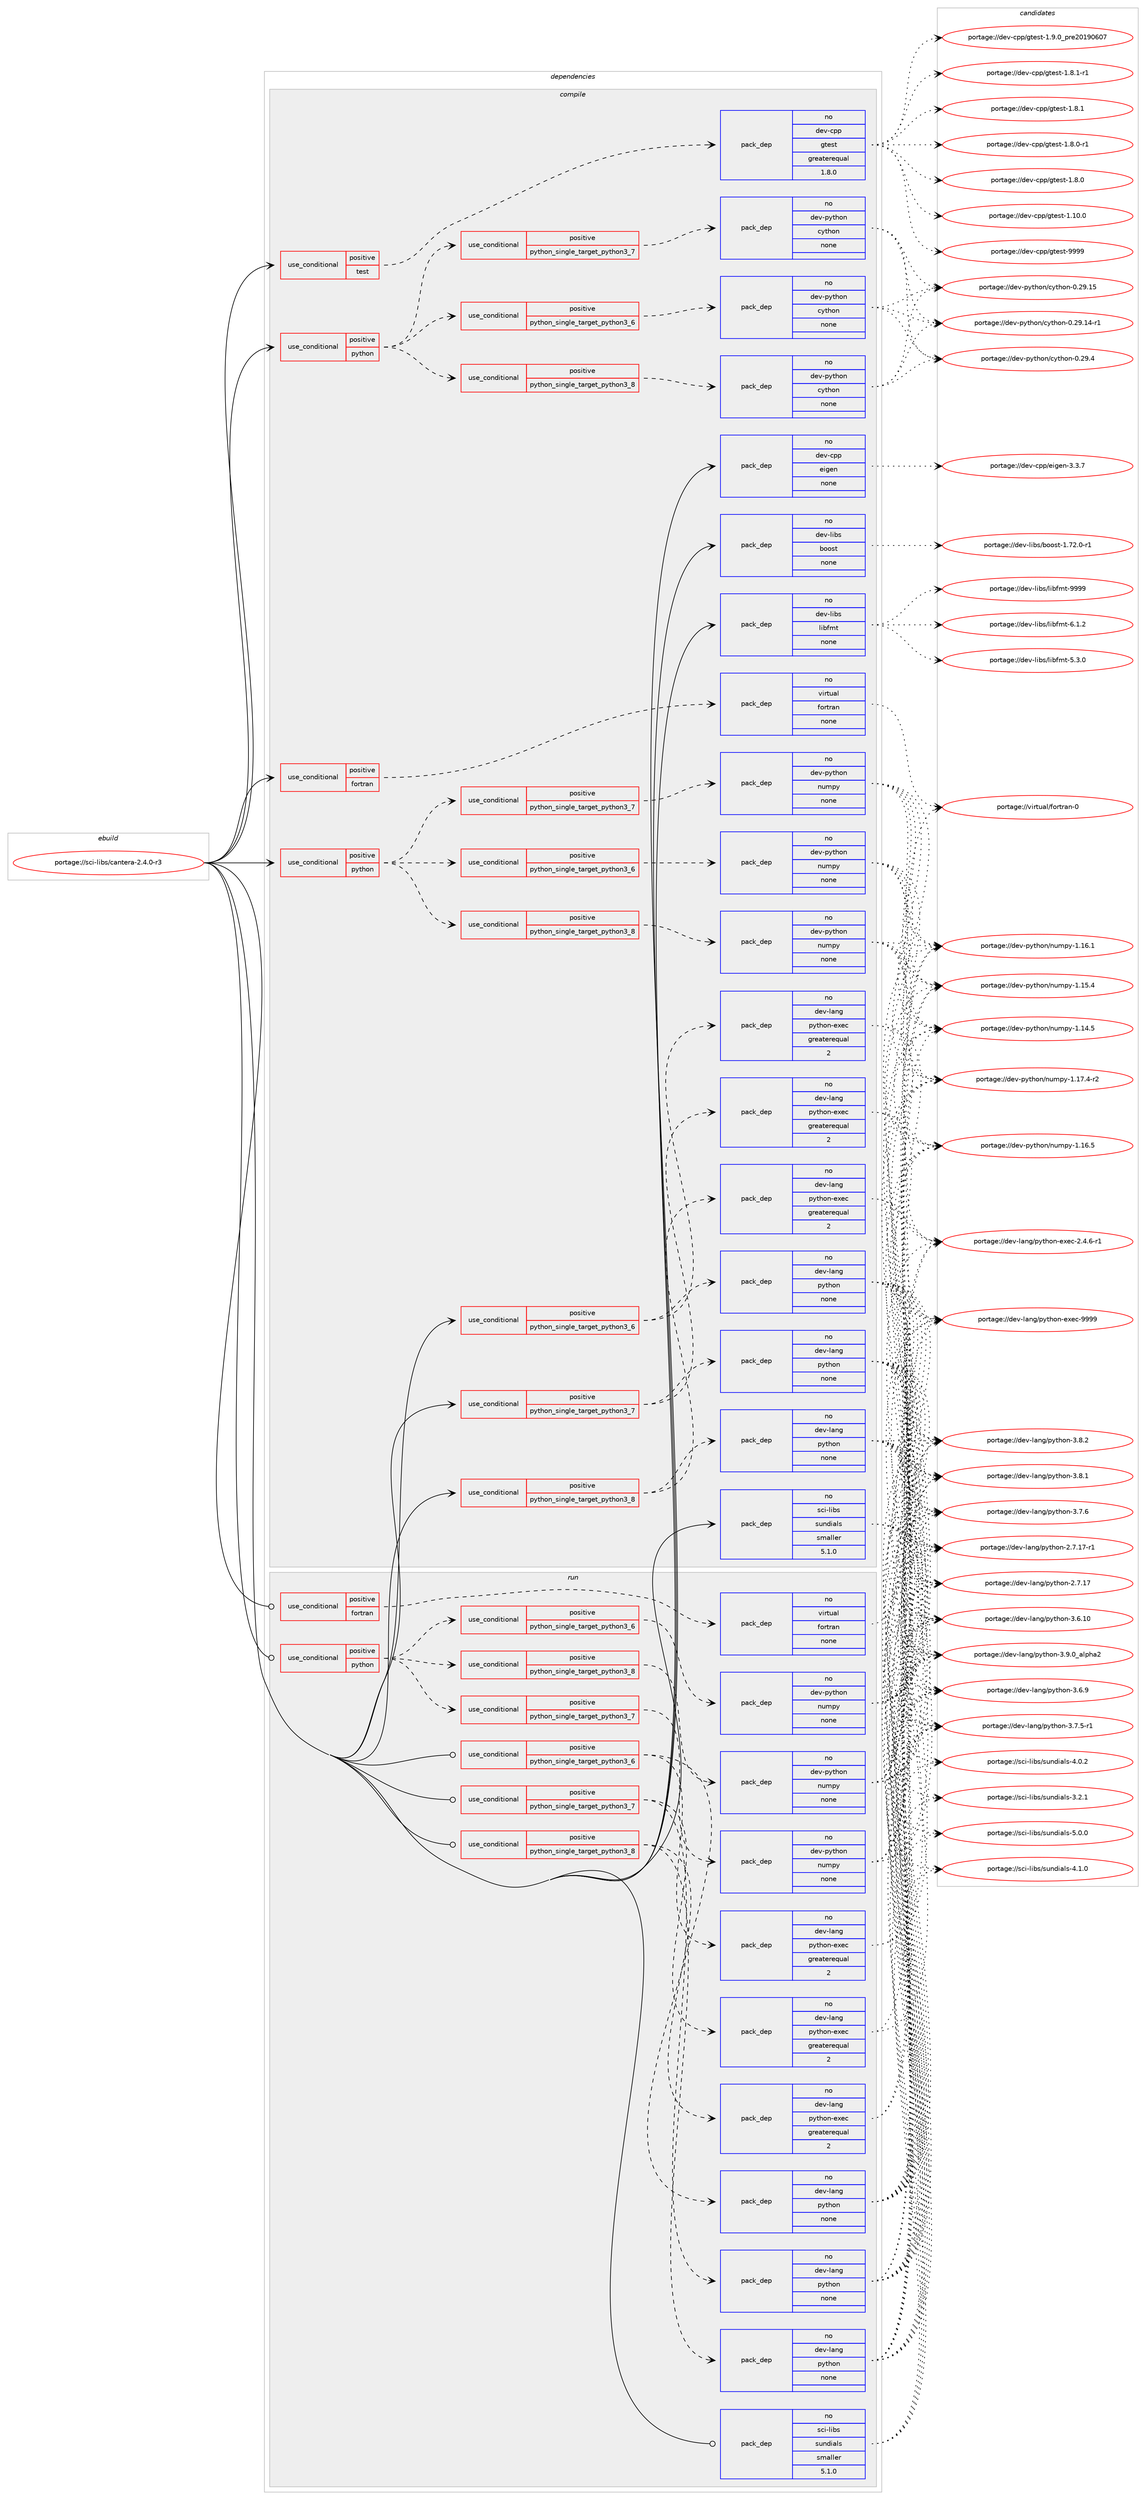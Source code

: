 digraph prolog {

# *************
# Graph options
# *************

newrank=true;
concentrate=true;
compound=true;
graph [rankdir=LR,fontname=Helvetica,fontsize=10,ranksep=1.5];#, ranksep=2.5, nodesep=0.2];
edge  [arrowhead=vee];
node  [fontname=Helvetica,fontsize=10];

# **********
# The ebuild
# **********

subgraph cluster_leftcol {
color=gray;
rank=same;
label=<<i>ebuild</i>>;
id [label="portage://sci-libs/cantera-2.4.0-r3", color=red, width=4, href="../sci-libs/cantera-2.4.0-r3.svg"];
}

# ****************
# The dependencies
# ****************

subgraph cluster_midcol {
color=gray;
label=<<i>dependencies</i>>;
subgraph cluster_compile {
fillcolor="#eeeeee";
style=filled;
label=<<i>compile</i>>;
subgraph cond11691 {
dependency55446 [label=<<TABLE BORDER="0" CELLBORDER="1" CELLSPACING="0" CELLPADDING="4"><TR><TD ROWSPAN="3" CELLPADDING="10">use_conditional</TD></TR><TR><TD>positive</TD></TR><TR><TD>fortran</TD></TR></TABLE>>, shape=none, color=red];
subgraph pack42572 {
dependency55447 [label=<<TABLE BORDER="0" CELLBORDER="1" CELLSPACING="0" CELLPADDING="4" WIDTH="220"><TR><TD ROWSPAN="6" CELLPADDING="30">pack_dep</TD></TR><TR><TD WIDTH="110">no</TD></TR><TR><TD>virtual</TD></TR><TR><TD>fortran</TD></TR><TR><TD>none</TD></TR><TR><TD></TD></TR></TABLE>>, shape=none, color=blue];
}
dependency55446:e -> dependency55447:w [weight=20,style="dashed",arrowhead="vee"];
}
id:e -> dependency55446:w [weight=20,style="solid",arrowhead="vee"];
subgraph cond11692 {
dependency55448 [label=<<TABLE BORDER="0" CELLBORDER="1" CELLSPACING="0" CELLPADDING="4"><TR><TD ROWSPAN="3" CELLPADDING="10">use_conditional</TD></TR><TR><TD>positive</TD></TR><TR><TD>python</TD></TR></TABLE>>, shape=none, color=red];
subgraph cond11693 {
dependency55449 [label=<<TABLE BORDER="0" CELLBORDER="1" CELLSPACING="0" CELLPADDING="4"><TR><TD ROWSPAN="3" CELLPADDING="10">use_conditional</TD></TR><TR><TD>positive</TD></TR><TR><TD>python_single_target_python3_6</TD></TR></TABLE>>, shape=none, color=red];
subgraph pack42573 {
dependency55450 [label=<<TABLE BORDER="0" CELLBORDER="1" CELLSPACING="0" CELLPADDING="4" WIDTH="220"><TR><TD ROWSPAN="6" CELLPADDING="30">pack_dep</TD></TR><TR><TD WIDTH="110">no</TD></TR><TR><TD>dev-python</TD></TR><TR><TD>cython</TD></TR><TR><TD>none</TD></TR><TR><TD></TD></TR></TABLE>>, shape=none, color=blue];
}
dependency55449:e -> dependency55450:w [weight=20,style="dashed",arrowhead="vee"];
}
dependency55448:e -> dependency55449:w [weight=20,style="dashed",arrowhead="vee"];
subgraph cond11694 {
dependency55451 [label=<<TABLE BORDER="0" CELLBORDER="1" CELLSPACING="0" CELLPADDING="4"><TR><TD ROWSPAN="3" CELLPADDING="10">use_conditional</TD></TR><TR><TD>positive</TD></TR><TR><TD>python_single_target_python3_7</TD></TR></TABLE>>, shape=none, color=red];
subgraph pack42574 {
dependency55452 [label=<<TABLE BORDER="0" CELLBORDER="1" CELLSPACING="0" CELLPADDING="4" WIDTH="220"><TR><TD ROWSPAN="6" CELLPADDING="30">pack_dep</TD></TR><TR><TD WIDTH="110">no</TD></TR><TR><TD>dev-python</TD></TR><TR><TD>cython</TD></TR><TR><TD>none</TD></TR><TR><TD></TD></TR></TABLE>>, shape=none, color=blue];
}
dependency55451:e -> dependency55452:w [weight=20,style="dashed",arrowhead="vee"];
}
dependency55448:e -> dependency55451:w [weight=20,style="dashed",arrowhead="vee"];
subgraph cond11695 {
dependency55453 [label=<<TABLE BORDER="0" CELLBORDER="1" CELLSPACING="0" CELLPADDING="4"><TR><TD ROWSPAN="3" CELLPADDING="10">use_conditional</TD></TR><TR><TD>positive</TD></TR><TR><TD>python_single_target_python3_8</TD></TR></TABLE>>, shape=none, color=red];
subgraph pack42575 {
dependency55454 [label=<<TABLE BORDER="0" CELLBORDER="1" CELLSPACING="0" CELLPADDING="4" WIDTH="220"><TR><TD ROWSPAN="6" CELLPADDING="30">pack_dep</TD></TR><TR><TD WIDTH="110">no</TD></TR><TR><TD>dev-python</TD></TR><TR><TD>cython</TD></TR><TR><TD>none</TD></TR><TR><TD></TD></TR></TABLE>>, shape=none, color=blue];
}
dependency55453:e -> dependency55454:w [weight=20,style="dashed",arrowhead="vee"];
}
dependency55448:e -> dependency55453:w [weight=20,style="dashed",arrowhead="vee"];
}
id:e -> dependency55448:w [weight=20,style="solid",arrowhead="vee"];
subgraph cond11696 {
dependency55455 [label=<<TABLE BORDER="0" CELLBORDER="1" CELLSPACING="0" CELLPADDING="4"><TR><TD ROWSPAN="3" CELLPADDING="10">use_conditional</TD></TR><TR><TD>positive</TD></TR><TR><TD>python</TD></TR></TABLE>>, shape=none, color=red];
subgraph cond11697 {
dependency55456 [label=<<TABLE BORDER="0" CELLBORDER="1" CELLSPACING="0" CELLPADDING="4"><TR><TD ROWSPAN="3" CELLPADDING="10">use_conditional</TD></TR><TR><TD>positive</TD></TR><TR><TD>python_single_target_python3_6</TD></TR></TABLE>>, shape=none, color=red];
subgraph pack42576 {
dependency55457 [label=<<TABLE BORDER="0" CELLBORDER="1" CELLSPACING="0" CELLPADDING="4" WIDTH="220"><TR><TD ROWSPAN="6" CELLPADDING="30">pack_dep</TD></TR><TR><TD WIDTH="110">no</TD></TR><TR><TD>dev-python</TD></TR><TR><TD>numpy</TD></TR><TR><TD>none</TD></TR><TR><TD></TD></TR></TABLE>>, shape=none, color=blue];
}
dependency55456:e -> dependency55457:w [weight=20,style="dashed",arrowhead="vee"];
}
dependency55455:e -> dependency55456:w [weight=20,style="dashed",arrowhead="vee"];
subgraph cond11698 {
dependency55458 [label=<<TABLE BORDER="0" CELLBORDER="1" CELLSPACING="0" CELLPADDING="4"><TR><TD ROWSPAN="3" CELLPADDING="10">use_conditional</TD></TR><TR><TD>positive</TD></TR><TR><TD>python_single_target_python3_7</TD></TR></TABLE>>, shape=none, color=red];
subgraph pack42577 {
dependency55459 [label=<<TABLE BORDER="0" CELLBORDER="1" CELLSPACING="0" CELLPADDING="4" WIDTH="220"><TR><TD ROWSPAN="6" CELLPADDING="30">pack_dep</TD></TR><TR><TD WIDTH="110">no</TD></TR><TR><TD>dev-python</TD></TR><TR><TD>numpy</TD></TR><TR><TD>none</TD></TR><TR><TD></TD></TR></TABLE>>, shape=none, color=blue];
}
dependency55458:e -> dependency55459:w [weight=20,style="dashed",arrowhead="vee"];
}
dependency55455:e -> dependency55458:w [weight=20,style="dashed",arrowhead="vee"];
subgraph cond11699 {
dependency55460 [label=<<TABLE BORDER="0" CELLBORDER="1" CELLSPACING="0" CELLPADDING="4"><TR><TD ROWSPAN="3" CELLPADDING="10">use_conditional</TD></TR><TR><TD>positive</TD></TR><TR><TD>python_single_target_python3_8</TD></TR></TABLE>>, shape=none, color=red];
subgraph pack42578 {
dependency55461 [label=<<TABLE BORDER="0" CELLBORDER="1" CELLSPACING="0" CELLPADDING="4" WIDTH="220"><TR><TD ROWSPAN="6" CELLPADDING="30">pack_dep</TD></TR><TR><TD WIDTH="110">no</TD></TR><TR><TD>dev-python</TD></TR><TR><TD>numpy</TD></TR><TR><TD>none</TD></TR><TR><TD></TD></TR></TABLE>>, shape=none, color=blue];
}
dependency55460:e -> dependency55461:w [weight=20,style="dashed",arrowhead="vee"];
}
dependency55455:e -> dependency55460:w [weight=20,style="dashed",arrowhead="vee"];
}
id:e -> dependency55455:w [weight=20,style="solid",arrowhead="vee"];
subgraph cond11700 {
dependency55462 [label=<<TABLE BORDER="0" CELLBORDER="1" CELLSPACING="0" CELLPADDING="4"><TR><TD ROWSPAN="3" CELLPADDING="10">use_conditional</TD></TR><TR><TD>positive</TD></TR><TR><TD>python_single_target_python3_6</TD></TR></TABLE>>, shape=none, color=red];
subgraph pack42579 {
dependency55463 [label=<<TABLE BORDER="0" CELLBORDER="1" CELLSPACING="0" CELLPADDING="4" WIDTH="220"><TR><TD ROWSPAN="6" CELLPADDING="30">pack_dep</TD></TR><TR><TD WIDTH="110">no</TD></TR><TR><TD>dev-lang</TD></TR><TR><TD>python</TD></TR><TR><TD>none</TD></TR><TR><TD></TD></TR></TABLE>>, shape=none, color=blue];
}
dependency55462:e -> dependency55463:w [weight=20,style="dashed",arrowhead="vee"];
subgraph pack42580 {
dependency55464 [label=<<TABLE BORDER="0" CELLBORDER="1" CELLSPACING="0" CELLPADDING="4" WIDTH="220"><TR><TD ROWSPAN="6" CELLPADDING="30">pack_dep</TD></TR><TR><TD WIDTH="110">no</TD></TR><TR><TD>dev-lang</TD></TR><TR><TD>python-exec</TD></TR><TR><TD>greaterequal</TD></TR><TR><TD>2</TD></TR></TABLE>>, shape=none, color=blue];
}
dependency55462:e -> dependency55464:w [weight=20,style="dashed",arrowhead="vee"];
}
id:e -> dependency55462:w [weight=20,style="solid",arrowhead="vee"];
subgraph cond11701 {
dependency55465 [label=<<TABLE BORDER="0" CELLBORDER="1" CELLSPACING="0" CELLPADDING="4"><TR><TD ROWSPAN="3" CELLPADDING="10">use_conditional</TD></TR><TR><TD>positive</TD></TR><TR><TD>python_single_target_python3_7</TD></TR></TABLE>>, shape=none, color=red];
subgraph pack42581 {
dependency55466 [label=<<TABLE BORDER="0" CELLBORDER="1" CELLSPACING="0" CELLPADDING="4" WIDTH="220"><TR><TD ROWSPAN="6" CELLPADDING="30">pack_dep</TD></TR><TR><TD WIDTH="110">no</TD></TR><TR><TD>dev-lang</TD></TR><TR><TD>python</TD></TR><TR><TD>none</TD></TR><TR><TD></TD></TR></TABLE>>, shape=none, color=blue];
}
dependency55465:e -> dependency55466:w [weight=20,style="dashed",arrowhead="vee"];
subgraph pack42582 {
dependency55467 [label=<<TABLE BORDER="0" CELLBORDER="1" CELLSPACING="0" CELLPADDING="4" WIDTH="220"><TR><TD ROWSPAN="6" CELLPADDING="30">pack_dep</TD></TR><TR><TD WIDTH="110">no</TD></TR><TR><TD>dev-lang</TD></TR><TR><TD>python-exec</TD></TR><TR><TD>greaterequal</TD></TR><TR><TD>2</TD></TR></TABLE>>, shape=none, color=blue];
}
dependency55465:e -> dependency55467:w [weight=20,style="dashed",arrowhead="vee"];
}
id:e -> dependency55465:w [weight=20,style="solid",arrowhead="vee"];
subgraph cond11702 {
dependency55468 [label=<<TABLE BORDER="0" CELLBORDER="1" CELLSPACING="0" CELLPADDING="4"><TR><TD ROWSPAN="3" CELLPADDING="10">use_conditional</TD></TR><TR><TD>positive</TD></TR><TR><TD>python_single_target_python3_8</TD></TR></TABLE>>, shape=none, color=red];
subgraph pack42583 {
dependency55469 [label=<<TABLE BORDER="0" CELLBORDER="1" CELLSPACING="0" CELLPADDING="4" WIDTH="220"><TR><TD ROWSPAN="6" CELLPADDING="30">pack_dep</TD></TR><TR><TD WIDTH="110">no</TD></TR><TR><TD>dev-lang</TD></TR><TR><TD>python</TD></TR><TR><TD>none</TD></TR><TR><TD></TD></TR></TABLE>>, shape=none, color=blue];
}
dependency55468:e -> dependency55469:w [weight=20,style="dashed",arrowhead="vee"];
subgraph pack42584 {
dependency55470 [label=<<TABLE BORDER="0" CELLBORDER="1" CELLSPACING="0" CELLPADDING="4" WIDTH="220"><TR><TD ROWSPAN="6" CELLPADDING="30">pack_dep</TD></TR><TR><TD WIDTH="110">no</TD></TR><TR><TD>dev-lang</TD></TR><TR><TD>python-exec</TD></TR><TR><TD>greaterequal</TD></TR><TR><TD>2</TD></TR></TABLE>>, shape=none, color=blue];
}
dependency55468:e -> dependency55470:w [weight=20,style="dashed",arrowhead="vee"];
}
id:e -> dependency55468:w [weight=20,style="solid",arrowhead="vee"];
subgraph cond11703 {
dependency55471 [label=<<TABLE BORDER="0" CELLBORDER="1" CELLSPACING="0" CELLPADDING="4"><TR><TD ROWSPAN="3" CELLPADDING="10">use_conditional</TD></TR><TR><TD>positive</TD></TR><TR><TD>test</TD></TR></TABLE>>, shape=none, color=red];
subgraph pack42585 {
dependency55472 [label=<<TABLE BORDER="0" CELLBORDER="1" CELLSPACING="0" CELLPADDING="4" WIDTH="220"><TR><TD ROWSPAN="6" CELLPADDING="30">pack_dep</TD></TR><TR><TD WIDTH="110">no</TD></TR><TR><TD>dev-cpp</TD></TR><TR><TD>gtest</TD></TR><TR><TD>greaterequal</TD></TR><TR><TD>1.8.0</TD></TR></TABLE>>, shape=none, color=blue];
}
dependency55471:e -> dependency55472:w [weight=20,style="dashed",arrowhead="vee"];
}
id:e -> dependency55471:w [weight=20,style="solid",arrowhead="vee"];
subgraph pack42586 {
dependency55473 [label=<<TABLE BORDER="0" CELLBORDER="1" CELLSPACING="0" CELLPADDING="4" WIDTH="220"><TR><TD ROWSPAN="6" CELLPADDING="30">pack_dep</TD></TR><TR><TD WIDTH="110">no</TD></TR><TR><TD>dev-cpp</TD></TR><TR><TD>eigen</TD></TR><TR><TD>none</TD></TR><TR><TD></TD></TR></TABLE>>, shape=none, color=blue];
}
id:e -> dependency55473:w [weight=20,style="solid",arrowhead="vee"];
subgraph pack42587 {
dependency55474 [label=<<TABLE BORDER="0" CELLBORDER="1" CELLSPACING="0" CELLPADDING="4" WIDTH="220"><TR><TD ROWSPAN="6" CELLPADDING="30">pack_dep</TD></TR><TR><TD WIDTH="110">no</TD></TR><TR><TD>dev-libs</TD></TR><TR><TD>boost</TD></TR><TR><TD>none</TD></TR><TR><TD></TD></TR></TABLE>>, shape=none, color=blue];
}
id:e -> dependency55474:w [weight=20,style="solid",arrowhead="vee"];
subgraph pack42588 {
dependency55475 [label=<<TABLE BORDER="0" CELLBORDER="1" CELLSPACING="0" CELLPADDING="4" WIDTH="220"><TR><TD ROWSPAN="6" CELLPADDING="30">pack_dep</TD></TR><TR><TD WIDTH="110">no</TD></TR><TR><TD>dev-libs</TD></TR><TR><TD>libfmt</TD></TR><TR><TD>none</TD></TR><TR><TD></TD></TR></TABLE>>, shape=none, color=blue];
}
id:e -> dependency55475:w [weight=20,style="solid",arrowhead="vee"];
subgraph pack42589 {
dependency55476 [label=<<TABLE BORDER="0" CELLBORDER="1" CELLSPACING="0" CELLPADDING="4" WIDTH="220"><TR><TD ROWSPAN="6" CELLPADDING="30">pack_dep</TD></TR><TR><TD WIDTH="110">no</TD></TR><TR><TD>sci-libs</TD></TR><TR><TD>sundials</TD></TR><TR><TD>smaller</TD></TR><TR><TD>5.1.0</TD></TR></TABLE>>, shape=none, color=blue];
}
id:e -> dependency55476:w [weight=20,style="solid",arrowhead="vee"];
}
subgraph cluster_compileandrun {
fillcolor="#eeeeee";
style=filled;
label=<<i>compile and run</i>>;
}
subgraph cluster_run {
fillcolor="#eeeeee";
style=filled;
label=<<i>run</i>>;
subgraph cond11704 {
dependency55477 [label=<<TABLE BORDER="0" CELLBORDER="1" CELLSPACING="0" CELLPADDING="4"><TR><TD ROWSPAN="3" CELLPADDING="10">use_conditional</TD></TR><TR><TD>positive</TD></TR><TR><TD>fortran</TD></TR></TABLE>>, shape=none, color=red];
subgraph pack42590 {
dependency55478 [label=<<TABLE BORDER="0" CELLBORDER="1" CELLSPACING="0" CELLPADDING="4" WIDTH="220"><TR><TD ROWSPAN="6" CELLPADDING="30">pack_dep</TD></TR><TR><TD WIDTH="110">no</TD></TR><TR><TD>virtual</TD></TR><TR><TD>fortran</TD></TR><TR><TD>none</TD></TR><TR><TD></TD></TR></TABLE>>, shape=none, color=blue];
}
dependency55477:e -> dependency55478:w [weight=20,style="dashed",arrowhead="vee"];
}
id:e -> dependency55477:w [weight=20,style="solid",arrowhead="odot"];
subgraph cond11705 {
dependency55479 [label=<<TABLE BORDER="0" CELLBORDER="1" CELLSPACING="0" CELLPADDING="4"><TR><TD ROWSPAN="3" CELLPADDING="10">use_conditional</TD></TR><TR><TD>positive</TD></TR><TR><TD>python</TD></TR></TABLE>>, shape=none, color=red];
subgraph cond11706 {
dependency55480 [label=<<TABLE BORDER="0" CELLBORDER="1" CELLSPACING="0" CELLPADDING="4"><TR><TD ROWSPAN="3" CELLPADDING="10">use_conditional</TD></TR><TR><TD>positive</TD></TR><TR><TD>python_single_target_python3_6</TD></TR></TABLE>>, shape=none, color=red];
subgraph pack42591 {
dependency55481 [label=<<TABLE BORDER="0" CELLBORDER="1" CELLSPACING="0" CELLPADDING="4" WIDTH="220"><TR><TD ROWSPAN="6" CELLPADDING="30">pack_dep</TD></TR><TR><TD WIDTH="110">no</TD></TR><TR><TD>dev-python</TD></TR><TR><TD>numpy</TD></TR><TR><TD>none</TD></TR><TR><TD></TD></TR></TABLE>>, shape=none, color=blue];
}
dependency55480:e -> dependency55481:w [weight=20,style="dashed",arrowhead="vee"];
}
dependency55479:e -> dependency55480:w [weight=20,style="dashed",arrowhead="vee"];
subgraph cond11707 {
dependency55482 [label=<<TABLE BORDER="0" CELLBORDER="1" CELLSPACING="0" CELLPADDING="4"><TR><TD ROWSPAN="3" CELLPADDING="10">use_conditional</TD></TR><TR><TD>positive</TD></TR><TR><TD>python_single_target_python3_7</TD></TR></TABLE>>, shape=none, color=red];
subgraph pack42592 {
dependency55483 [label=<<TABLE BORDER="0" CELLBORDER="1" CELLSPACING="0" CELLPADDING="4" WIDTH="220"><TR><TD ROWSPAN="6" CELLPADDING="30">pack_dep</TD></TR><TR><TD WIDTH="110">no</TD></TR><TR><TD>dev-python</TD></TR><TR><TD>numpy</TD></TR><TR><TD>none</TD></TR><TR><TD></TD></TR></TABLE>>, shape=none, color=blue];
}
dependency55482:e -> dependency55483:w [weight=20,style="dashed",arrowhead="vee"];
}
dependency55479:e -> dependency55482:w [weight=20,style="dashed",arrowhead="vee"];
subgraph cond11708 {
dependency55484 [label=<<TABLE BORDER="0" CELLBORDER="1" CELLSPACING="0" CELLPADDING="4"><TR><TD ROWSPAN="3" CELLPADDING="10">use_conditional</TD></TR><TR><TD>positive</TD></TR><TR><TD>python_single_target_python3_8</TD></TR></TABLE>>, shape=none, color=red];
subgraph pack42593 {
dependency55485 [label=<<TABLE BORDER="0" CELLBORDER="1" CELLSPACING="0" CELLPADDING="4" WIDTH="220"><TR><TD ROWSPAN="6" CELLPADDING="30">pack_dep</TD></TR><TR><TD WIDTH="110">no</TD></TR><TR><TD>dev-python</TD></TR><TR><TD>numpy</TD></TR><TR><TD>none</TD></TR><TR><TD></TD></TR></TABLE>>, shape=none, color=blue];
}
dependency55484:e -> dependency55485:w [weight=20,style="dashed",arrowhead="vee"];
}
dependency55479:e -> dependency55484:w [weight=20,style="dashed",arrowhead="vee"];
}
id:e -> dependency55479:w [weight=20,style="solid",arrowhead="odot"];
subgraph cond11709 {
dependency55486 [label=<<TABLE BORDER="0" CELLBORDER="1" CELLSPACING="0" CELLPADDING="4"><TR><TD ROWSPAN="3" CELLPADDING="10">use_conditional</TD></TR><TR><TD>positive</TD></TR><TR><TD>python_single_target_python3_6</TD></TR></TABLE>>, shape=none, color=red];
subgraph pack42594 {
dependency55487 [label=<<TABLE BORDER="0" CELLBORDER="1" CELLSPACING="0" CELLPADDING="4" WIDTH="220"><TR><TD ROWSPAN="6" CELLPADDING="30">pack_dep</TD></TR><TR><TD WIDTH="110">no</TD></TR><TR><TD>dev-lang</TD></TR><TR><TD>python</TD></TR><TR><TD>none</TD></TR><TR><TD></TD></TR></TABLE>>, shape=none, color=blue];
}
dependency55486:e -> dependency55487:w [weight=20,style="dashed",arrowhead="vee"];
subgraph pack42595 {
dependency55488 [label=<<TABLE BORDER="0" CELLBORDER="1" CELLSPACING="0" CELLPADDING="4" WIDTH="220"><TR><TD ROWSPAN="6" CELLPADDING="30">pack_dep</TD></TR><TR><TD WIDTH="110">no</TD></TR><TR><TD>dev-lang</TD></TR><TR><TD>python-exec</TD></TR><TR><TD>greaterequal</TD></TR><TR><TD>2</TD></TR></TABLE>>, shape=none, color=blue];
}
dependency55486:e -> dependency55488:w [weight=20,style="dashed",arrowhead="vee"];
}
id:e -> dependency55486:w [weight=20,style="solid",arrowhead="odot"];
subgraph cond11710 {
dependency55489 [label=<<TABLE BORDER="0" CELLBORDER="1" CELLSPACING="0" CELLPADDING="4"><TR><TD ROWSPAN="3" CELLPADDING="10">use_conditional</TD></TR><TR><TD>positive</TD></TR><TR><TD>python_single_target_python3_7</TD></TR></TABLE>>, shape=none, color=red];
subgraph pack42596 {
dependency55490 [label=<<TABLE BORDER="0" CELLBORDER="1" CELLSPACING="0" CELLPADDING="4" WIDTH="220"><TR><TD ROWSPAN="6" CELLPADDING="30">pack_dep</TD></TR><TR><TD WIDTH="110">no</TD></TR><TR><TD>dev-lang</TD></TR><TR><TD>python</TD></TR><TR><TD>none</TD></TR><TR><TD></TD></TR></TABLE>>, shape=none, color=blue];
}
dependency55489:e -> dependency55490:w [weight=20,style="dashed",arrowhead="vee"];
subgraph pack42597 {
dependency55491 [label=<<TABLE BORDER="0" CELLBORDER="1" CELLSPACING="0" CELLPADDING="4" WIDTH="220"><TR><TD ROWSPAN="6" CELLPADDING="30">pack_dep</TD></TR><TR><TD WIDTH="110">no</TD></TR><TR><TD>dev-lang</TD></TR><TR><TD>python-exec</TD></TR><TR><TD>greaterequal</TD></TR><TR><TD>2</TD></TR></TABLE>>, shape=none, color=blue];
}
dependency55489:e -> dependency55491:w [weight=20,style="dashed",arrowhead="vee"];
}
id:e -> dependency55489:w [weight=20,style="solid",arrowhead="odot"];
subgraph cond11711 {
dependency55492 [label=<<TABLE BORDER="0" CELLBORDER="1" CELLSPACING="0" CELLPADDING="4"><TR><TD ROWSPAN="3" CELLPADDING="10">use_conditional</TD></TR><TR><TD>positive</TD></TR><TR><TD>python_single_target_python3_8</TD></TR></TABLE>>, shape=none, color=red];
subgraph pack42598 {
dependency55493 [label=<<TABLE BORDER="0" CELLBORDER="1" CELLSPACING="0" CELLPADDING="4" WIDTH="220"><TR><TD ROWSPAN="6" CELLPADDING="30">pack_dep</TD></TR><TR><TD WIDTH="110">no</TD></TR><TR><TD>dev-lang</TD></TR><TR><TD>python</TD></TR><TR><TD>none</TD></TR><TR><TD></TD></TR></TABLE>>, shape=none, color=blue];
}
dependency55492:e -> dependency55493:w [weight=20,style="dashed",arrowhead="vee"];
subgraph pack42599 {
dependency55494 [label=<<TABLE BORDER="0" CELLBORDER="1" CELLSPACING="0" CELLPADDING="4" WIDTH="220"><TR><TD ROWSPAN="6" CELLPADDING="30">pack_dep</TD></TR><TR><TD WIDTH="110">no</TD></TR><TR><TD>dev-lang</TD></TR><TR><TD>python-exec</TD></TR><TR><TD>greaterequal</TD></TR><TR><TD>2</TD></TR></TABLE>>, shape=none, color=blue];
}
dependency55492:e -> dependency55494:w [weight=20,style="dashed",arrowhead="vee"];
}
id:e -> dependency55492:w [weight=20,style="solid",arrowhead="odot"];
subgraph pack42600 {
dependency55495 [label=<<TABLE BORDER="0" CELLBORDER="1" CELLSPACING="0" CELLPADDING="4" WIDTH="220"><TR><TD ROWSPAN="6" CELLPADDING="30">pack_dep</TD></TR><TR><TD WIDTH="110">no</TD></TR><TR><TD>sci-libs</TD></TR><TR><TD>sundials</TD></TR><TR><TD>smaller</TD></TR><TR><TD>5.1.0</TD></TR></TABLE>>, shape=none, color=blue];
}
id:e -> dependency55495:w [weight=20,style="solid",arrowhead="odot"];
}
}

# **************
# The candidates
# **************

subgraph cluster_choices {
rank=same;
color=gray;
label=<<i>candidates</i>>;

subgraph choice42572 {
color=black;
nodesep=1;
choice1181051141161179710847102111114116114971104548 [label="portage://virtual/fortran-0", color=red, width=4,href="../virtual/fortran-0.svg"];
dependency55447:e -> choice1181051141161179710847102111114116114971104548:w [style=dotted,weight="100"];
}
subgraph choice42573 {
color=black;
nodesep=1;
choice10010111845112121116104111110479912111610411111045484650574652 [label="portage://dev-python/cython-0.29.4", color=red, width=4,href="../dev-python/cython-0.29.4.svg"];
choice1001011184511212111610411111047991211161041111104548465057464953 [label="portage://dev-python/cython-0.29.15", color=red, width=4,href="../dev-python/cython-0.29.15.svg"];
choice10010111845112121116104111110479912111610411111045484650574649524511449 [label="portage://dev-python/cython-0.29.14-r1", color=red, width=4,href="../dev-python/cython-0.29.14-r1.svg"];
dependency55450:e -> choice10010111845112121116104111110479912111610411111045484650574652:w [style=dotted,weight="100"];
dependency55450:e -> choice1001011184511212111610411111047991211161041111104548465057464953:w [style=dotted,weight="100"];
dependency55450:e -> choice10010111845112121116104111110479912111610411111045484650574649524511449:w [style=dotted,weight="100"];
}
subgraph choice42574 {
color=black;
nodesep=1;
choice10010111845112121116104111110479912111610411111045484650574652 [label="portage://dev-python/cython-0.29.4", color=red, width=4,href="../dev-python/cython-0.29.4.svg"];
choice1001011184511212111610411111047991211161041111104548465057464953 [label="portage://dev-python/cython-0.29.15", color=red, width=4,href="../dev-python/cython-0.29.15.svg"];
choice10010111845112121116104111110479912111610411111045484650574649524511449 [label="portage://dev-python/cython-0.29.14-r1", color=red, width=4,href="../dev-python/cython-0.29.14-r1.svg"];
dependency55452:e -> choice10010111845112121116104111110479912111610411111045484650574652:w [style=dotted,weight="100"];
dependency55452:e -> choice1001011184511212111610411111047991211161041111104548465057464953:w [style=dotted,weight="100"];
dependency55452:e -> choice10010111845112121116104111110479912111610411111045484650574649524511449:w [style=dotted,weight="100"];
}
subgraph choice42575 {
color=black;
nodesep=1;
choice10010111845112121116104111110479912111610411111045484650574652 [label="portage://dev-python/cython-0.29.4", color=red, width=4,href="../dev-python/cython-0.29.4.svg"];
choice1001011184511212111610411111047991211161041111104548465057464953 [label="portage://dev-python/cython-0.29.15", color=red, width=4,href="../dev-python/cython-0.29.15.svg"];
choice10010111845112121116104111110479912111610411111045484650574649524511449 [label="portage://dev-python/cython-0.29.14-r1", color=red, width=4,href="../dev-python/cython-0.29.14-r1.svg"];
dependency55454:e -> choice10010111845112121116104111110479912111610411111045484650574652:w [style=dotted,weight="100"];
dependency55454:e -> choice1001011184511212111610411111047991211161041111104548465057464953:w [style=dotted,weight="100"];
dependency55454:e -> choice10010111845112121116104111110479912111610411111045484650574649524511449:w [style=dotted,weight="100"];
}
subgraph choice42576 {
color=black;
nodesep=1;
choice1001011184511212111610411111047110117109112121454946495546524511450 [label="portage://dev-python/numpy-1.17.4-r2", color=red, width=4,href="../dev-python/numpy-1.17.4-r2.svg"];
choice100101118451121211161041111104711011710911212145494649544653 [label="portage://dev-python/numpy-1.16.5", color=red, width=4,href="../dev-python/numpy-1.16.5.svg"];
choice100101118451121211161041111104711011710911212145494649544649 [label="portage://dev-python/numpy-1.16.1", color=red, width=4,href="../dev-python/numpy-1.16.1.svg"];
choice100101118451121211161041111104711011710911212145494649534652 [label="portage://dev-python/numpy-1.15.4", color=red, width=4,href="../dev-python/numpy-1.15.4.svg"];
choice100101118451121211161041111104711011710911212145494649524653 [label="portage://dev-python/numpy-1.14.5", color=red, width=4,href="../dev-python/numpy-1.14.5.svg"];
dependency55457:e -> choice1001011184511212111610411111047110117109112121454946495546524511450:w [style=dotted,weight="100"];
dependency55457:e -> choice100101118451121211161041111104711011710911212145494649544653:w [style=dotted,weight="100"];
dependency55457:e -> choice100101118451121211161041111104711011710911212145494649544649:w [style=dotted,weight="100"];
dependency55457:e -> choice100101118451121211161041111104711011710911212145494649534652:w [style=dotted,weight="100"];
dependency55457:e -> choice100101118451121211161041111104711011710911212145494649524653:w [style=dotted,weight="100"];
}
subgraph choice42577 {
color=black;
nodesep=1;
choice1001011184511212111610411111047110117109112121454946495546524511450 [label="portage://dev-python/numpy-1.17.4-r2", color=red, width=4,href="../dev-python/numpy-1.17.4-r2.svg"];
choice100101118451121211161041111104711011710911212145494649544653 [label="portage://dev-python/numpy-1.16.5", color=red, width=4,href="../dev-python/numpy-1.16.5.svg"];
choice100101118451121211161041111104711011710911212145494649544649 [label="portage://dev-python/numpy-1.16.1", color=red, width=4,href="../dev-python/numpy-1.16.1.svg"];
choice100101118451121211161041111104711011710911212145494649534652 [label="portage://dev-python/numpy-1.15.4", color=red, width=4,href="../dev-python/numpy-1.15.4.svg"];
choice100101118451121211161041111104711011710911212145494649524653 [label="portage://dev-python/numpy-1.14.5", color=red, width=4,href="../dev-python/numpy-1.14.5.svg"];
dependency55459:e -> choice1001011184511212111610411111047110117109112121454946495546524511450:w [style=dotted,weight="100"];
dependency55459:e -> choice100101118451121211161041111104711011710911212145494649544653:w [style=dotted,weight="100"];
dependency55459:e -> choice100101118451121211161041111104711011710911212145494649544649:w [style=dotted,weight="100"];
dependency55459:e -> choice100101118451121211161041111104711011710911212145494649534652:w [style=dotted,weight="100"];
dependency55459:e -> choice100101118451121211161041111104711011710911212145494649524653:w [style=dotted,weight="100"];
}
subgraph choice42578 {
color=black;
nodesep=1;
choice1001011184511212111610411111047110117109112121454946495546524511450 [label="portage://dev-python/numpy-1.17.4-r2", color=red, width=4,href="../dev-python/numpy-1.17.4-r2.svg"];
choice100101118451121211161041111104711011710911212145494649544653 [label="portage://dev-python/numpy-1.16.5", color=red, width=4,href="../dev-python/numpy-1.16.5.svg"];
choice100101118451121211161041111104711011710911212145494649544649 [label="portage://dev-python/numpy-1.16.1", color=red, width=4,href="../dev-python/numpy-1.16.1.svg"];
choice100101118451121211161041111104711011710911212145494649534652 [label="portage://dev-python/numpy-1.15.4", color=red, width=4,href="../dev-python/numpy-1.15.4.svg"];
choice100101118451121211161041111104711011710911212145494649524653 [label="portage://dev-python/numpy-1.14.5", color=red, width=4,href="../dev-python/numpy-1.14.5.svg"];
dependency55461:e -> choice1001011184511212111610411111047110117109112121454946495546524511450:w [style=dotted,weight="100"];
dependency55461:e -> choice100101118451121211161041111104711011710911212145494649544653:w [style=dotted,weight="100"];
dependency55461:e -> choice100101118451121211161041111104711011710911212145494649544649:w [style=dotted,weight="100"];
dependency55461:e -> choice100101118451121211161041111104711011710911212145494649534652:w [style=dotted,weight="100"];
dependency55461:e -> choice100101118451121211161041111104711011710911212145494649524653:w [style=dotted,weight="100"];
}
subgraph choice42579 {
color=black;
nodesep=1;
choice10010111845108971101034711212111610411111045514657464895971081121049750 [label="portage://dev-lang/python-3.9.0_alpha2", color=red, width=4,href="../dev-lang/python-3.9.0_alpha2.svg"];
choice100101118451089711010347112121116104111110455146564650 [label="portage://dev-lang/python-3.8.2", color=red, width=4,href="../dev-lang/python-3.8.2.svg"];
choice100101118451089711010347112121116104111110455146564649 [label="portage://dev-lang/python-3.8.1", color=red, width=4,href="../dev-lang/python-3.8.1.svg"];
choice100101118451089711010347112121116104111110455146554654 [label="portage://dev-lang/python-3.7.6", color=red, width=4,href="../dev-lang/python-3.7.6.svg"];
choice1001011184510897110103471121211161041111104551465546534511449 [label="portage://dev-lang/python-3.7.5-r1", color=red, width=4,href="../dev-lang/python-3.7.5-r1.svg"];
choice100101118451089711010347112121116104111110455146544657 [label="portage://dev-lang/python-3.6.9", color=red, width=4,href="../dev-lang/python-3.6.9.svg"];
choice10010111845108971101034711212111610411111045514654464948 [label="portage://dev-lang/python-3.6.10", color=red, width=4,href="../dev-lang/python-3.6.10.svg"];
choice100101118451089711010347112121116104111110455046554649554511449 [label="portage://dev-lang/python-2.7.17-r1", color=red, width=4,href="../dev-lang/python-2.7.17-r1.svg"];
choice10010111845108971101034711212111610411111045504655464955 [label="portage://dev-lang/python-2.7.17", color=red, width=4,href="../dev-lang/python-2.7.17.svg"];
dependency55463:e -> choice10010111845108971101034711212111610411111045514657464895971081121049750:w [style=dotted,weight="100"];
dependency55463:e -> choice100101118451089711010347112121116104111110455146564650:w [style=dotted,weight="100"];
dependency55463:e -> choice100101118451089711010347112121116104111110455146564649:w [style=dotted,weight="100"];
dependency55463:e -> choice100101118451089711010347112121116104111110455146554654:w [style=dotted,weight="100"];
dependency55463:e -> choice1001011184510897110103471121211161041111104551465546534511449:w [style=dotted,weight="100"];
dependency55463:e -> choice100101118451089711010347112121116104111110455146544657:w [style=dotted,weight="100"];
dependency55463:e -> choice10010111845108971101034711212111610411111045514654464948:w [style=dotted,weight="100"];
dependency55463:e -> choice100101118451089711010347112121116104111110455046554649554511449:w [style=dotted,weight="100"];
dependency55463:e -> choice10010111845108971101034711212111610411111045504655464955:w [style=dotted,weight="100"];
}
subgraph choice42580 {
color=black;
nodesep=1;
choice10010111845108971101034711212111610411111045101120101994557575757 [label="portage://dev-lang/python-exec-9999", color=red, width=4,href="../dev-lang/python-exec-9999.svg"];
choice10010111845108971101034711212111610411111045101120101994550465246544511449 [label="portage://dev-lang/python-exec-2.4.6-r1", color=red, width=4,href="../dev-lang/python-exec-2.4.6-r1.svg"];
dependency55464:e -> choice10010111845108971101034711212111610411111045101120101994557575757:w [style=dotted,weight="100"];
dependency55464:e -> choice10010111845108971101034711212111610411111045101120101994550465246544511449:w [style=dotted,weight="100"];
}
subgraph choice42581 {
color=black;
nodesep=1;
choice10010111845108971101034711212111610411111045514657464895971081121049750 [label="portage://dev-lang/python-3.9.0_alpha2", color=red, width=4,href="../dev-lang/python-3.9.0_alpha2.svg"];
choice100101118451089711010347112121116104111110455146564650 [label="portage://dev-lang/python-3.8.2", color=red, width=4,href="../dev-lang/python-3.8.2.svg"];
choice100101118451089711010347112121116104111110455146564649 [label="portage://dev-lang/python-3.8.1", color=red, width=4,href="../dev-lang/python-3.8.1.svg"];
choice100101118451089711010347112121116104111110455146554654 [label="portage://dev-lang/python-3.7.6", color=red, width=4,href="../dev-lang/python-3.7.6.svg"];
choice1001011184510897110103471121211161041111104551465546534511449 [label="portage://dev-lang/python-3.7.5-r1", color=red, width=4,href="../dev-lang/python-3.7.5-r1.svg"];
choice100101118451089711010347112121116104111110455146544657 [label="portage://dev-lang/python-3.6.9", color=red, width=4,href="../dev-lang/python-3.6.9.svg"];
choice10010111845108971101034711212111610411111045514654464948 [label="portage://dev-lang/python-3.6.10", color=red, width=4,href="../dev-lang/python-3.6.10.svg"];
choice100101118451089711010347112121116104111110455046554649554511449 [label="portage://dev-lang/python-2.7.17-r1", color=red, width=4,href="../dev-lang/python-2.7.17-r1.svg"];
choice10010111845108971101034711212111610411111045504655464955 [label="portage://dev-lang/python-2.7.17", color=red, width=4,href="../dev-lang/python-2.7.17.svg"];
dependency55466:e -> choice10010111845108971101034711212111610411111045514657464895971081121049750:w [style=dotted,weight="100"];
dependency55466:e -> choice100101118451089711010347112121116104111110455146564650:w [style=dotted,weight="100"];
dependency55466:e -> choice100101118451089711010347112121116104111110455146564649:w [style=dotted,weight="100"];
dependency55466:e -> choice100101118451089711010347112121116104111110455146554654:w [style=dotted,weight="100"];
dependency55466:e -> choice1001011184510897110103471121211161041111104551465546534511449:w [style=dotted,weight="100"];
dependency55466:e -> choice100101118451089711010347112121116104111110455146544657:w [style=dotted,weight="100"];
dependency55466:e -> choice10010111845108971101034711212111610411111045514654464948:w [style=dotted,weight="100"];
dependency55466:e -> choice100101118451089711010347112121116104111110455046554649554511449:w [style=dotted,weight="100"];
dependency55466:e -> choice10010111845108971101034711212111610411111045504655464955:w [style=dotted,weight="100"];
}
subgraph choice42582 {
color=black;
nodesep=1;
choice10010111845108971101034711212111610411111045101120101994557575757 [label="portage://dev-lang/python-exec-9999", color=red, width=4,href="../dev-lang/python-exec-9999.svg"];
choice10010111845108971101034711212111610411111045101120101994550465246544511449 [label="portage://dev-lang/python-exec-2.4.6-r1", color=red, width=4,href="../dev-lang/python-exec-2.4.6-r1.svg"];
dependency55467:e -> choice10010111845108971101034711212111610411111045101120101994557575757:w [style=dotted,weight="100"];
dependency55467:e -> choice10010111845108971101034711212111610411111045101120101994550465246544511449:w [style=dotted,weight="100"];
}
subgraph choice42583 {
color=black;
nodesep=1;
choice10010111845108971101034711212111610411111045514657464895971081121049750 [label="portage://dev-lang/python-3.9.0_alpha2", color=red, width=4,href="../dev-lang/python-3.9.0_alpha2.svg"];
choice100101118451089711010347112121116104111110455146564650 [label="portage://dev-lang/python-3.8.2", color=red, width=4,href="../dev-lang/python-3.8.2.svg"];
choice100101118451089711010347112121116104111110455146564649 [label="portage://dev-lang/python-3.8.1", color=red, width=4,href="../dev-lang/python-3.8.1.svg"];
choice100101118451089711010347112121116104111110455146554654 [label="portage://dev-lang/python-3.7.6", color=red, width=4,href="../dev-lang/python-3.7.6.svg"];
choice1001011184510897110103471121211161041111104551465546534511449 [label="portage://dev-lang/python-3.7.5-r1", color=red, width=4,href="../dev-lang/python-3.7.5-r1.svg"];
choice100101118451089711010347112121116104111110455146544657 [label="portage://dev-lang/python-3.6.9", color=red, width=4,href="../dev-lang/python-3.6.9.svg"];
choice10010111845108971101034711212111610411111045514654464948 [label="portage://dev-lang/python-3.6.10", color=red, width=4,href="../dev-lang/python-3.6.10.svg"];
choice100101118451089711010347112121116104111110455046554649554511449 [label="portage://dev-lang/python-2.7.17-r1", color=red, width=4,href="../dev-lang/python-2.7.17-r1.svg"];
choice10010111845108971101034711212111610411111045504655464955 [label="portage://dev-lang/python-2.7.17", color=red, width=4,href="../dev-lang/python-2.7.17.svg"];
dependency55469:e -> choice10010111845108971101034711212111610411111045514657464895971081121049750:w [style=dotted,weight="100"];
dependency55469:e -> choice100101118451089711010347112121116104111110455146564650:w [style=dotted,weight="100"];
dependency55469:e -> choice100101118451089711010347112121116104111110455146564649:w [style=dotted,weight="100"];
dependency55469:e -> choice100101118451089711010347112121116104111110455146554654:w [style=dotted,weight="100"];
dependency55469:e -> choice1001011184510897110103471121211161041111104551465546534511449:w [style=dotted,weight="100"];
dependency55469:e -> choice100101118451089711010347112121116104111110455146544657:w [style=dotted,weight="100"];
dependency55469:e -> choice10010111845108971101034711212111610411111045514654464948:w [style=dotted,weight="100"];
dependency55469:e -> choice100101118451089711010347112121116104111110455046554649554511449:w [style=dotted,weight="100"];
dependency55469:e -> choice10010111845108971101034711212111610411111045504655464955:w [style=dotted,weight="100"];
}
subgraph choice42584 {
color=black;
nodesep=1;
choice10010111845108971101034711212111610411111045101120101994557575757 [label="portage://dev-lang/python-exec-9999", color=red, width=4,href="../dev-lang/python-exec-9999.svg"];
choice10010111845108971101034711212111610411111045101120101994550465246544511449 [label="portage://dev-lang/python-exec-2.4.6-r1", color=red, width=4,href="../dev-lang/python-exec-2.4.6-r1.svg"];
dependency55470:e -> choice10010111845108971101034711212111610411111045101120101994557575757:w [style=dotted,weight="100"];
dependency55470:e -> choice10010111845108971101034711212111610411111045101120101994550465246544511449:w [style=dotted,weight="100"];
}
subgraph choice42585 {
color=black;
nodesep=1;
choice1001011184599112112471031161011151164557575757 [label="portage://dev-cpp/gtest-9999", color=red, width=4,href="../dev-cpp/gtest-9999.svg"];
choice100101118459911211247103116101115116454946574648951121141015048495748544855 [label="portage://dev-cpp/gtest-1.9.0_pre20190607", color=red, width=4,href="../dev-cpp/gtest-1.9.0_pre20190607.svg"];
choice1001011184599112112471031161011151164549465646494511449 [label="portage://dev-cpp/gtest-1.8.1-r1", color=red, width=4,href="../dev-cpp/gtest-1.8.1-r1.svg"];
choice100101118459911211247103116101115116454946564649 [label="portage://dev-cpp/gtest-1.8.1", color=red, width=4,href="../dev-cpp/gtest-1.8.1.svg"];
choice1001011184599112112471031161011151164549465646484511449 [label="portage://dev-cpp/gtest-1.8.0-r1", color=red, width=4,href="../dev-cpp/gtest-1.8.0-r1.svg"];
choice100101118459911211247103116101115116454946564648 [label="portage://dev-cpp/gtest-1.8.0", color=red, width=4,href="../dev-cpp/gtest-1.8.0.svg"];
choice10010111845991121124710311610111511645494649484648 [label="portage://dev-cpp/gtest-1.10.0", color=red, width=4,href="../dev-cpp/gtest-1.10.0.svg"];
dependency55472:e -> choice1001011184599112112471031161011151164557575757:w [style=dotted,weight="100"];
dependency55472:e -> choice100101118459911211247103116101115116454946574648951121141015048495748544855:w [style=dotted,weight="100"];
dependency55472:e -> choice1001011184599112112471031161011151164549465646494511449:w [style=dotted,weight="100"];
dependency55472:e -> choice100101118459911211247103116101115116454946564649:w [style=dotted,weight="100"];
dependency55472:e -> choice1001011184599112112471031161011151164549465646484511449:w [style=dotted,weight="100"];
dependency55472:e -> choice100101118459911211247103116101115116454946564648:w [style=dotted,weight="100"];
dependency55472:e -> choice10010111845991121124710311610111511645494649484648:w [style=dotted,weight="100"];
}
subgraph choice42586 {
color=black;
nodesep=1;
choice100101118459911211247101105103101110455146514655 [label="portage://dev-cpp/eigen-3.3.7", color=red, width=4,href="../dev-cpp/eigen-3.3.7.svg"];
dependency55473:e -> choice100101118459911211247101105103101110455146514655:w [style=dotted,weight="100"];
}
subgraph choice42587 {
color=black;
nodesep=1;
choice10010111845108105981154798111111115116454946555046484511449 [label="portage://dev-libs/boost-1.72.0-r1", color=red, width=4,href="../dev-libs/boost-1.72.0-r1.svg"];
dependency55474:e -> choice10010111845108105981154798111111115116454946555046484511449:w [style=dotted,weight="100"];
}
subgraph choice42588 {
color=black;
nodesep=1;
choice100101118451081059811547108105981021091164557575757 [label="portage://dev-libs/libfmt-9999", color=red, width=4,href="../dev-libs/libfmt-9999.svg"];
choice10010111845108105981154710810598102109116455446494650 [label="portage://dev-libs/libfmt-6.1.2", color=red, width=4,href="../dev-libs/libfmt-6.1.2.svg"];
choice10010111845108105981154710810598102109116455346514648 [label="portage://dev-libs/libfmt-5.3.0", color=red, width=4,href="../dev-libs/libfmt-5.3.0.svg"];
dependency55475:e -> choice100101118451081059811547108105981021091164557575757:w [style=dotted,weight="100"];
dependency55475:e -> choice10010111845108105981154710810598102109116455446494650:w [style=dotted,weight="100"];
dependency55475:e -> choice10010111845108105981154710810598102109116455346514648:w [style=dotted,weight="100"];
}
subgraph choice42589 {
color=black;
nodesep=1;
choice1159910545108105981154711511711010010597108115455346484648 [label="portage://sci-libs/sundials-5.0.0", color=red, width=4,href="../sci-libs/sundials-5.0.0.svg"];
choice1159910545108105981154711511711010010597108115455246494648 [label="portage://sci-libs/sundials-4.1.0", color=red, width=4,href="../sci-libs/sundials-4.1.0.svg"];
choice1159910545108105981154711511711010010597108115455246484650 [label="portage://sci-libs/sundials-4.0.2", color=red, width=4,href="../sci-libs/sundials-4.0.2.svg"];
choice1159910545108105981154711511711010010597108115455146504649 [label="portage://sci-libs/sundials-3.2.1", color=red, width=4,href="../sci-libs/sundials-3.2.1.svg"];
dependency55476:e -> choice1159910545108105981154711511711010010597108115455346484648:w [style=dotted,weight="100"];
dependency55476:e -> choice1159910545108105981154711511711010010597108115455246494648:w [style=dotted,weight="100"];
dependency55476:e -> choice1159910545108105981154711511711010010597108115455246484650:w [style=dotted,weight="100"];
dependency55476:e -> choice1159910545108105981154711511711010010597108115455146504649:w [style=dotted,weight="100"];
}
subgraph choice42590 {
color=black;
nodesep=1;
choice1181051141161179710847102111114116114971104548 [label="portage://virtual/fortran-0", color=red, width=4,href="../virtual/fortran-0.svg"];
dependency55478:e -> choice1181051141161179710847102111114116114971104548:w [style=dotted,weight="100"];
}
subgraph choice42591 {
color=black;
nodesep=1;
choice1001011184511212111610411111047110117109112121454946495546524511450 [label="portage://dev-python/numpy-1.17.4-r2", color=red, width=4,href="../dev-python/numpy-1.17.4-r2.svg"];
choice100101118451121211161041111104711011710911212145494649544653 [label="portage://dev-python/numpy-1.16.5", color=red, width=4,href="../dev-python/numpy-1.16.5.svg"];
choice100101118451121211161041111104711011710911212145494649544649 [label="portage://dev-python/numpy-1.16.1", color=red, width=4,href="../dev-python/numpy-1.16.1.svg"];
choice100101118451121211161041111104711011710911212145494649534652 [label="portage://dev-python/numpy-1.15.4", color=red, width=4,href="../dev-python/numpy-1.15.4.svg"];
choice100101118451121211161041111104711011710911212145494649524653 [label="portage://dev-python/numpy-1.14.5", color=red, width=4,href="../dev-python/numpy-1.14.5.svg"];
dependency55481:e -> choice1001011184511212111610411111047110117109112121454946495546524511450:w [style=dotted,weight="100"];
dependency55481:e -> choice100101118451121211161041111104711011710911212145494649544653:w [style=dotted,weight="100"];
dependency55481:e -> choice100101118451121211161041111104711011710911212145494649544649:w [style=dotted,weight="100"];
dependency55481:e -> choice100101118451121211161041111104711011710911212145494649534652:w [style=dotted,weight="100"];
dependency55481:e -> choice100101118451121211161041111104711011710911212145494649524653:w [style=dotted,weight="100"];
}
subgraph choice42592 {
color=black;
nodesep=1;
choice1001011184511212111610411111047110117109112121454946495546524511450 [label="portage://dev-python/numpy-1.17.4-r2", color=red, width=4,href="../dev-python/numpy-1.17.4-r2.svg"];
choice100101118451121211161041111104711011710911212145494649544653 [label="portage://dev-python/numpy-1.16.5", color=red, width=4,href="../dev-python/numpy-1.16.5.svg"];
choice100101118451121211161041111104711011710911212145494649544649 [label="portage://dev-python/numpy-1.16.1", color=red, width=4,href="../dev-python/numpy-1.16.1.svg"];
choice100101118451121211161041111104711011710911212145494649534652 [label="portage://dev-python/numpy-1.15.4", color=red, width=4,href="../dev-python/numpy-1.15.4.svg"];
choice100101118451121211161041111104711011710911212145494649524653 [label="portage://dev-python/numpy-1.14.5", color=red, width=4,href="../dev-python/numpy-1.14.5.svg"];
dependency55483:e -> choice1001011184511212111610411111047110117109112121454946495546524511450:w [style=dotted,weight="100"];
dependency55483:e -> choice100101118451121211161041111104711011710911212145494649544653:w [style=dotted,weight="100"];
dependency55483:e -> choice100101118451121211161041111104711011710911212145494649544649:w [style=dotted,weight="100"];
dependency55483:e -> choice100101118451121211161041111104711011710911212145494649534652:w [style=dotted,weight="100"];
dependency55483:e -> choice100101118451121211161041111104711011710911212145494649524653:w [style=dotted,weight="100"];
}
subgraph choice42593 {
color=black;
nodesep=1;
choice1001011184511212111610411111047110117109112121454946495546524511450 [label="portage://dev-python/numpy-1.17.4-r2", color=red, width=4,href="../dev-python/numpy-1.17.4-r2.svg"];
choice100101118451121211161041111104711011710911212145494649544653 [label="portage://dev-python/numpy-1.16.5", color=red, width=4,href="../dev-python/numpy-1.16.5.svg"];
choice100101118451121211161041111104711011710911212145494649544649 [label="portage://dev-python/numpy-1.16.1", color=red, width=4,href="../dev-python/numpy-1.16.1.svg"];
choice100101118451121211161041111104711011710911212145494649534652 [label="portage://dev-python/numpy-1.15.4", color=red, width=4,href="../dev-python/numpy-1.15.4.svg"];
choice100101118451121211161041111104711011710911212145494649524653 [label="portage://dev-python/numpy-1.14.5", color=red, width=4,href="../dev-python/numpy-1.14.5.svg"];
dependency55485:e -> choice1001011184511212111610411111047110117109112121454946495546524511450:w [style=dotted,weight="100"];
dependency55485:e -> choice100101118451121211161041111104711011710911212145494649544653:w [style=dotted,weight="100"];
dependency55485:e -> choice100101118451121211161041111104711011710911212145494649544649:w [style=dotted,weight="100"];
dependency55485:e -> choice100101118451121211161041111104711011710911212145494649534652:w [style=dotted,weight="100"];
dependency55485:e -> choice100101118451121211161041111104711011710911212145494649524653:w [style=dotted,weight="100"];
}
subgraph choice42594 {
color=black;
nodesep=1;
choice10010111845108971101034711212111610411111045514657464895971081121049750 [label="portage://dev-lang/python-3.9.0_alpha2", color=red, width=4,href="../dev-lang/python-3.9.0_alpha2.svg"];
choice100101118451089711010347112121116104111110455146564650 [label="portage://dev-lang/python-3.8.2", color=red, width=4,href="../dev-lang/python-3.8.2.svg"];
choice100101118451089711010347112121116104111110455146564649 [label="portage://dev-lang/python-3.8.1", color=red, width=4,href="../dev-lang/python-3.8.1.svg"];
choice100101118451089711010347112121116104111110455146554654 [label="portage://dev-lang/python-3.7.6", color=red, width=4,href="../dev-lang/python-3.7.6.svg"];
choice1001011184510897110103471121211161041111104551465546534511449 [label="portage://dev-lang/python-3.7.5-r1", color=red, width=4,href="../dev-lang/python-3.7.5-r1.svg"];
choice100101118451089711010347112121116104111110455146544657 [label="portage://dev-lang/python-3.6.9", color=red, width=4,href="../dev-lang/python-3.6.9.svg"];
choice10010111845108971101034711212111610411111045514654464948 [label="portage://dev-lang/python-3.6.10", color=red, width=4,href="../dev-lang/python-3.6.10.svg"];
choice100101118451089711010347112121116104111110455046554649554511449 [label="portage://dev-lang/python-2.7.17-r1", color=red, width=4,href="../dev-lang/python-2.7.17-r1.svg"];
choice10010111845108971101034711212111610411111045504655464955 [label="portage://dev-lang/python-2.7.17", color=red, width=4,href="../dev-lang/python-2.7.17.svg"];
dependency55487:e -> choice10010111845108971101034711212111610411111045514657464895971081121049750:w [style=dotted,weight="100"];
dependency55487:e -> choice100101118451089711010347112121116104111110455146564650:w [style=dotted,weight="100"];
dependency55487:e -> choice100101118451089711010347112121116104111110455146564649:w [style=dotted,weight="100"];
dependency55487:e -> choice100101118451089711010347112121116104111110455146554654:w [style=dotted,weight="100"];
dependency55487:e -> choice1001011184510897110103471121211161041111104551465546534511449:w [style=dotted,weight="100"];
dependency55487:e -> choice100101118451089711010347112121116104111110455146544657:w [style=dotted,weight="100"];
dependency55487:e -> choice10010111845108971101034711212111610411111045514654464948:w [style=dotted,weight="100"];
dependency55487:e -> choice100101118451089711010347112121116104111110455046554649554511449:w [style=dotted,weight="100"];
dependency55487:e -> choice10010111845108971101034711212111610411111045504655464955:w [style=dotted,weight="100"];
}
subgraph choice42595 {
color=black;
nodesep=1;
choice10010111845108971101034711212111610411111045101120101994557575757 [label="portage://dev-lang/python-exec-9999", color=red, width=4,href="../dev-lang/python-exec-9999.svg"];
choice10010111845108971101034711212111610411111045101120101994550465246544511449 [label="portage://dev-lang/python-exec-2.4.6-r1", color=red, width=4,href="../dev-lang/python-exec-2.4.6-r1.svg"];
dependency55488:e -> choice10010111845108971101034711212111610411111045101120101994557575757:w [style=dotted,weight="100"];
dependency55488:e -> choice10010111845108971101034711212111610411111045101120101994550465246544511449:w [style=dotted,weight="100"];
}
subgraph choice42596 {
color=black;
nodesep=1;
choice10010111845108971101034711212111610411111045514657464895971081121049750 [label="portage://dev-lang/python-3.9.0_alpha2", color=red, width=4,href="../dev-lang/python-3.9.0_alpha2.svg"];
choice100101118451089711010347112121116104111110455146564650 [label="portage://dev-lang/python-3.8.2", color=red, width=4,href="../dev-lang/python-3.8.2.svg"];
choice100101118451089711010347112121116104111110455146564649 [label="portage://dev-lang/python-3.8.1", color=red, width=4,href="../dev-lang/python-3.8.1.svg"];
choice100101118451089711010347112121116104111110455146554654 [label="portage://dev-lang/python-3.7.6", color=red, width=4,href="../dev-lang/python-3.7.6.svg"];
choice1001011184510897110103471121211161041111104551465546534511449 [label="portage://dev-lang/python-3.7.5-r1", color=red, width=4,href="../dev-lang/python-3.7.5-r1.svg"];
choice100101118451089711010347112121116104111110455146544657 [label="portage://dev-lang/python-3.6.9", color=red, width=4,href="../dev-lang/python-3.6.9.svg"];
choice10010111845108971101034711212111610411111045514654464948 [label="portage://dev-lang/python-3.6.10", color=red, width=4,href="../dev-lang/python-3.6.10.svg"];
choice100101118451089711010347112121116104111110455046554649554511449 [label="portage://dev-lang/python-2.7.17-r1", color=red, width=4,href="../dev-lang/python-2.7.17-r1.svg"];
choice10010111845108971101034711212111610411111045504655464955 [label="portage://dev-lang/python-2.7.17", color=red, width=4,href="../dev-lang/python-2.7.17.svg"];
dependency55490:e -> choice10010111845108971101034711212111610411111045514657464895971081121049750:w [style=dotted,weight="100"];
dependency55490:e -> choice100101118451089711010347112121116104111110455146564650:w [style=dotted,weight="100"];
dependency55490:e -> choice100101118451089711010347112121116104111110455146564649:w [style=dotted,weight="100"];
dependency55490:e -> choice100101118451089711010347112121116104111110455146554654:w [style=dotted,weight="100"];
dependency55490:e -> choice1001011184510897110103471121211161041111104551465546534511449:w [style=dotted,weight="100"];
dependency55490:e -> choice100101118451089711010347112121116104111110455146544657:w [style=dotted,weight="100"];
dependency55490:e -> choice10010111845108971101034711212111610411111045514654464948:w [style=dotted,weight="100"];
dependency55490:e -> choice100101118451089711010347112121116104111110455046554649554511449:w [style=dotted,weight="100"];
dependency55490:e -> choice10010111845108971101034711212111610411111045504655464955:w [style=dotted,weight="100"];
}
subgraph choice42597 {
color=black;
nodesep=1;
choice10010111845108971101034711212111610411111045101120101994557575757 [label="portage://dev-lang/python-exec-9999", color=red, width=4,href="../dev-lang/python-exec-9999.svg"];
choice10010111845108971101034711212111610411111045101120101994550465246544511449 [label="portage://dev-lang/python-exec-2.4.6-r1", color=red, width=4,href="../dev-lang/python-exec-2.4.6-r1.svg"];
dependency55491:e -> choice10010111845108971101034711212111610411111045101120101994557575757:w [style=dotted,weight="100"];
dependency55491:e -> choice10010111845108971101034711212111610411111045101120101994550465246544511449:w [style=dotted,weight="100"];
}
subgraph choice42598 {
color=black;
nodesep=1;
choice10010111845108971101034711212111610411111045514657464895971081121049750 [label="portage://dev-lang/python-3.9.0_alpha2", color=red, width=4,href="../dev-lang/python-3.9.0_alpha2.svg"];
choice100101118451089711010347112121116104111110455146564650 [label="portage://dev-lang/python-3.8.2", color=red, width=4,href="../dev-lang/python-3.8.2.svg"];
choice100101118451089711010347112121116104111110455146564649 [label="portage://dev-lang/python-3.8.1", color=red, width=4,href="../dev-lang/python-3.8.1.svg"];
choice100101118451089711010347112121116104111110455146554654 [label="portage://dev-lang/python-3.7.6", color=red, width=4,href="../dev-lang/python-3.7.6.svg"];
choice1001011184510897110103471121211161041111104551465546534511449 [label="portage://dev-lang/python-3.7.5-r1", color=red, width=4,href="../dev-lang/python-3.7.5-r1.svg"];
choice100101118451089711010347112121116104111110455146544657 [label="portage://dev-lang/python-3.6.9", color=red, width=4,href="../dev-lang/python-3.6.9.svg"];
choice10010111845108971101034711212111610411111045514654464948 [label="portage://dev-lang/python-3.6.10", color=red, width=4,href="../dev-lang/python-3.6.10.svg"];
choice100101118451089711010347112121116104111110455046554649554511449 [label="portage://dev-lang/python-2.7.17-r1", color=red, width=4,href="../dev-lang/python-2.7.17-r1.svg"];
choice10010111845108971101034711212111610411111045504655464955 [label="portage://dev-lang/python-2.7.17", color=red, width=4,href="../dev-lang/python-2.7.17.svg"];
dependency55493:e -> choice10010111845108971101034711212111610411111045514657464895971081121049750:w [style=dotted,weight="100"];
dependency55493:e -> choice100101118451089711010347112121116104111110455146564650:w [style=dotted,weight="100"];
dependency55493:e -> choice100101118451089711010347112121116104111110455146564649:w [style=dotted,weight="100"];
dependency55493:e -> choice100101118451089711010347112121116104111110455146554654:w [style=dotted,weight="100"];
dependency55493:e -> choice1001011184510897110103471121211161041111104551465546534511449:w [style=dotted,weight="100"];
dependency55493:e -> choice100101118451089711010347112121116104111110455146544657:w [style=dotted,weight="100"];
dependency55493:e -> choice10010111845108971101034711212111610411111045514654464948:w [style=dotted,weight="100"];
dependency55493:e -> choice100101118451089711010347112121116104111110455046554649554511449:w [style=dotted,weight="100"];
dependency55493:e -> choice10010111845108971101034711212111610411111045504655464955:w [style=dotted,weight="100"];
}
subgraph choice42599 {
color=black;
nodesep=1;
choice10010111845108971101034711212111610411111045101120101994557575757 [label="portage://dev-lang/python-exec-9999", color=red, width=4,href="../dev-lang/python-exec-9999.svg"];
choice10010111845108971101034711212111610411111045101120101994550465246544511449 [label="portage://dev-lang/python-exec-2.4.6-r1", color=red, width=4,href="../dev-lang/python-exec-2.4.6-r1.svg"];
dependency55494:e -> choice10010111845108971101034711212111610411111045101120101994557575757:w [style=dotted,weight="100"];
dependency55494:e -> choice10010111845108971101034711212111610411111045101120101994550465246544511449:w [style=dotted,weight="100"];
}
subgraph choice42600 {
color=black;
nodesep=1;
choice1159910545108105981154711511711010010597108115455346484648 [label="portage://sci-libs/sundials-5.0.0", color=red, width=4,href="../sci-libs/sundials-5.0.0.svg"];
choice1159910545108105981154711511711010010597108115455246494648 [label="portage://sci-libs/sundials-4.1.0", color=red, width=4,href="../sci-libs/sundials-4.1.0.svg"];
choice1159910545108105981154711511711010010597108115455246484650 [label="portage://sci-libs/sundials-4.0.2", color=red, width=4,href="../sci-libs/sundials-4.0.2.svg"];
choice1159910545108105981154711511711010010597108115455146504649 [label="portage://sci-libs/sundials-3.2.1", color=red, width=4,href="../sci-libs/sundials-3.2.1.svg"];
dependency55495:e -> choice1159910545108105981154711511711010010597108115455346484648:w [style=dotted,weight="100"];
dependency55495:e -> choice1159910545108105981154711511711010010597108115455246494648:w [style=dotted,weight="100"];
dependency55495:e -> choice1159910545108105981154711511711010010597108115455246484650:w [style=dotted,weight="100"];
dependency55495:e -> choice1159910545108105981154711511711010010597108115455146504649:w [style=dotted,weight="100"];
}
}

}
